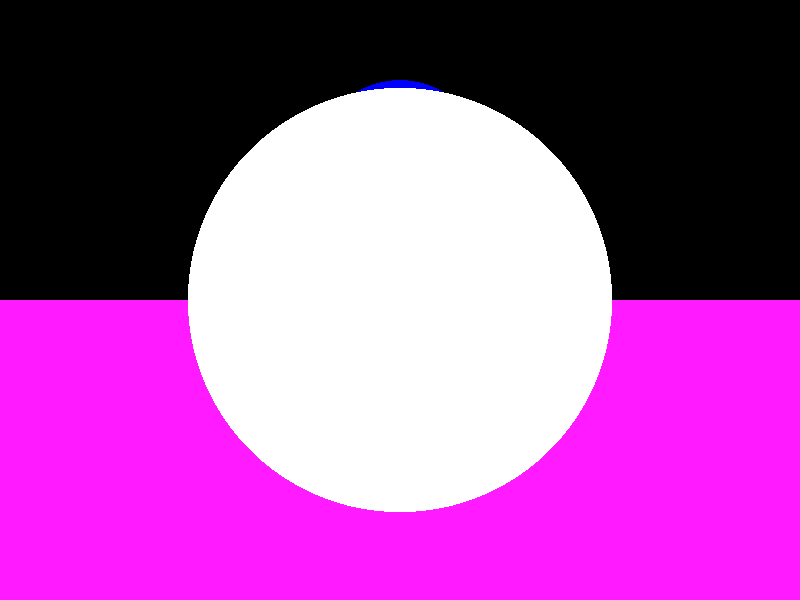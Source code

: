 camera {
  location  <0, 0, 13> 
  up        <0,  1,  0>
  right     <1.33333, 0,  0>
  look_at   <0, 0, 0>
}


light_source {<-100, 100, 100> color rgb <1.5, 1.5, 1.5>}


plane { <0,1,0>, -5
  pigment { color rgb <1, 0.1, 1>}
  finish {
    ambient 0.2 
    diffuse 0.3
  }
}

sphere { <0, 0, 7>, 2
  pigment { color rgbf <1.0, 1.0, 1.0, 0.6>}
  finish {
    reflection 0
    refraction 1
    ior 1.33
  }
}

sphere { <2, -2, -1>, 2
  pigment { color rgb <1, 0, 0>}
  finish {
    ambient 0.1 
    diffuse 0.4
  }
}

sphere { <-2, -2, -1>, 2
  pigment { color rgb <0, 1, 0>}
  finish {
    ambient 0.1
    diffuse 0.4
  }
}

sphere { <0, 3, -1>, 2
  pigment { color rgb <0, 0, 1>}
  finish {
    ambient 0.1 
    diffuse 0.4
  }
}